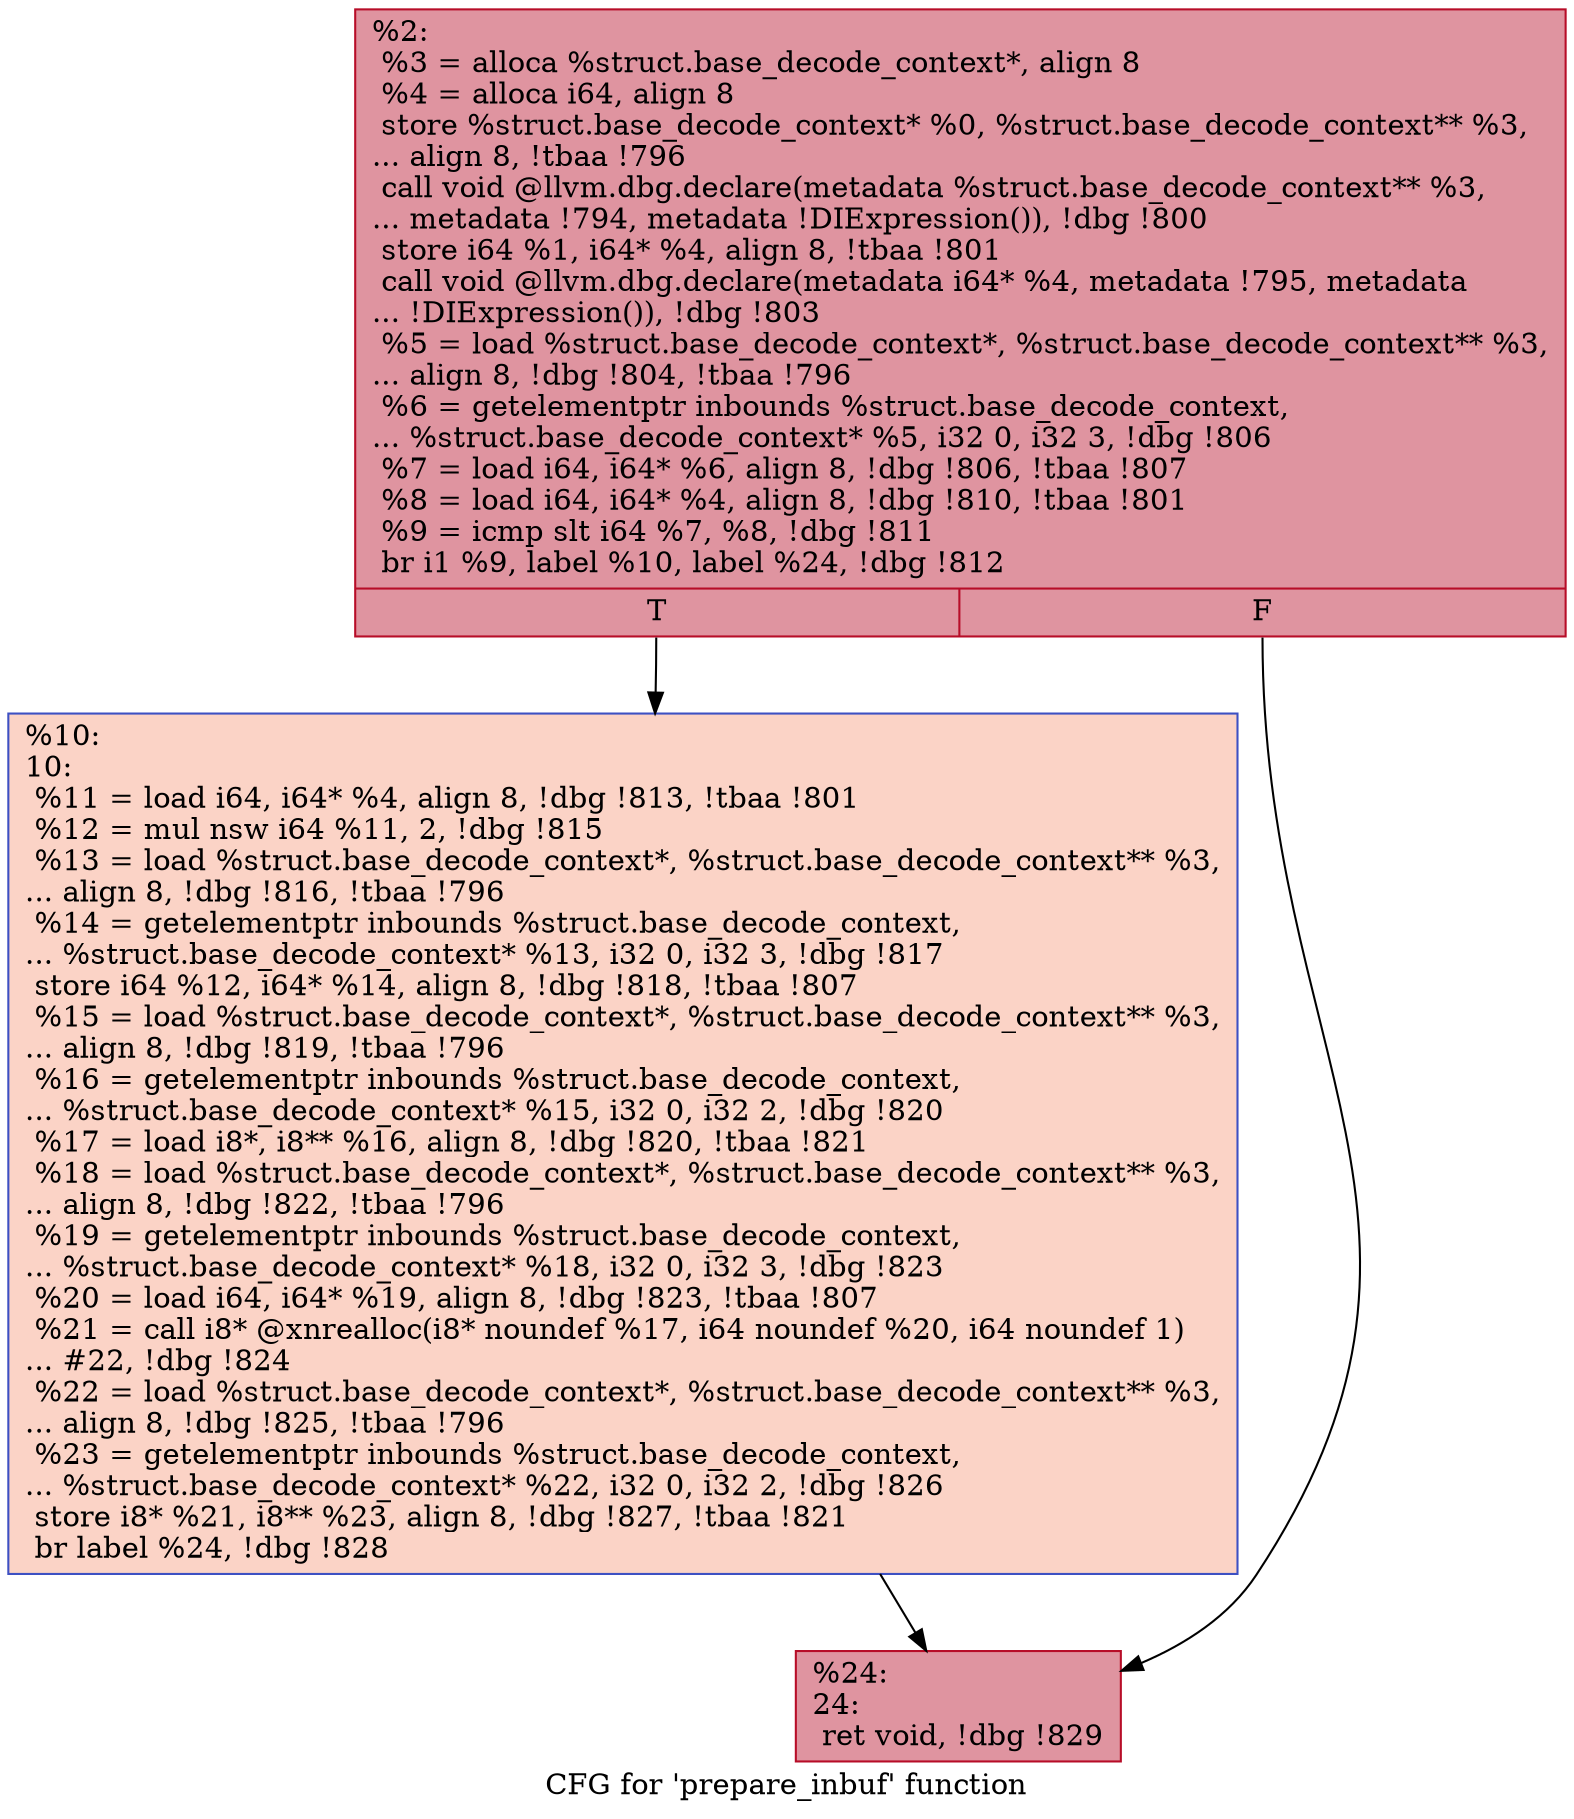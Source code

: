 digraph "CFG for 'prepare_inbuf' function" {
	label="CFG for 'prepare_inbuf' function";

	Node0xe31e40 [shape=record,color="#b70d28ff", style=filled, fillcolor="#b70d2870",label="{%2:\l  %3 = alloca %struct.base_decode_context*, align 8\l  %4 = alloca i64, align 8\l  store %struct.base_decode_context* %0, %struct.base_decode_context** %3,\l... align 8, !tbaa !796\l  call void @llvm.dbg.declare(metadata %struct.base_decode_context** %3,\l... metadata !794, metadata !DIExpression()), !dbg !800\l  store i64 %1, i64* %4, align 8, !tbaa !801\l  call void @llvm.dbg.declare(metadata i64* %4, metadata !795, metadata\l... !DIExpression()), !dbg !803\l  %5 = load %struct.base_decode_context*, %struct.base_decode_context** %3,\l... align 8, !dbg !804, !tbaa !796\l  %6 = getelementptr inbounds %struct.base_decode_context,\l... %struct.base_decode_context* %5, i32 0, i32 3, !dbg !806\l  %7 = load i64, i64* %6, align 8, !dbg !806, !tbaa !807\l  %8 = load i64, i64* %4, align 8, !dbg !810, !tbaa !801\l  %9 = icmp slt i64 %7, %8, !dbg !811\l  br i1 %9, label %10, label %24, !dbg !812\l|{<s0>T|<s1>F}}"];
	Node0xe31e40:s0 -> Node0xe31e90;
	Node0xe31e40:s1 -> Node0xe31ee0;
	Node0xe31e90 [shape=record,color="#3d50c3ff", style=filled, fillcolor="#f59c7d70",label="{%10:\l10:                                               \l  %11 = load i64, i64* %4, align 8, !dbg !813, !tbaa !801\l  %12 = mul nsw i64 %11, 2, !dbg !815\l  %13 = load %struct.base_decode_context*, %struct.base_decode_context** %3,\l... align 8, !dbg !816, !tbaa !796\l  %14 = getelementptr inbounds %struct.base_decode_context,\l... %struct.base_decode_context* %13, i32 0, i32 3, !dbg !817\l  store i64 %12, i64* %14, align 8, !dbg !818, !tbaa !807\l  %15 = load %struct.base_decode_context*, %struct.base_decode_context** %3,\l... align 8, !dbg !819, !tbaa !796\l  %16 = getelementptr inbounds %struct.base_decode_context,\l... %struct.base_decode_context* %15, i32 0, i32 2, !dbg !820\l  %17 = load i8*, i8** %16, align 8, !dbg !820, !tbaa !821\l  %18 = load %struct.base_decode_context*, %struct.base_decode_context** %3,\l... align 8, !dbg !822, !tbaa !796\l  %19 = getelementptr inbounds %struct.base_decode_context,\l... %struct.base_decode_context* %18, i32 0, i32 3, !dbg !823\l  %20 = load i64, i64* %19, align 8, !dbg !823, !tbaa !807\l  %21 = call i8* @xnrealloc(i8* noundef %17, i64 noundef %20, i64 noundef 1)\l... #22, !dbg !824\l  %22 = load %struct.base_decode_context*, %struct.base_decode_context** %3,\l... align 8, !dbg !825, !tbaa !796\l  %23 = getelementptr inbounds %struct.base_decode_context,\l... %struct.base_decode_context* %22, i32 0, i32 2, !dbg !826\l  store i8* %21, i8** %23, align 8, !dbg !827, !tbaa !821\l  br label %24, !dbg !828\l}"];
	Node0xe31e90 -> Node0xe31ee0;
	Node0xe31ee0 [shape=record,color="#b70d28ff", style=filled, fillcolor="#b70d2870",label="{%24:\l24:                                               \l  ret void, !dbg !829\l}"];
}
